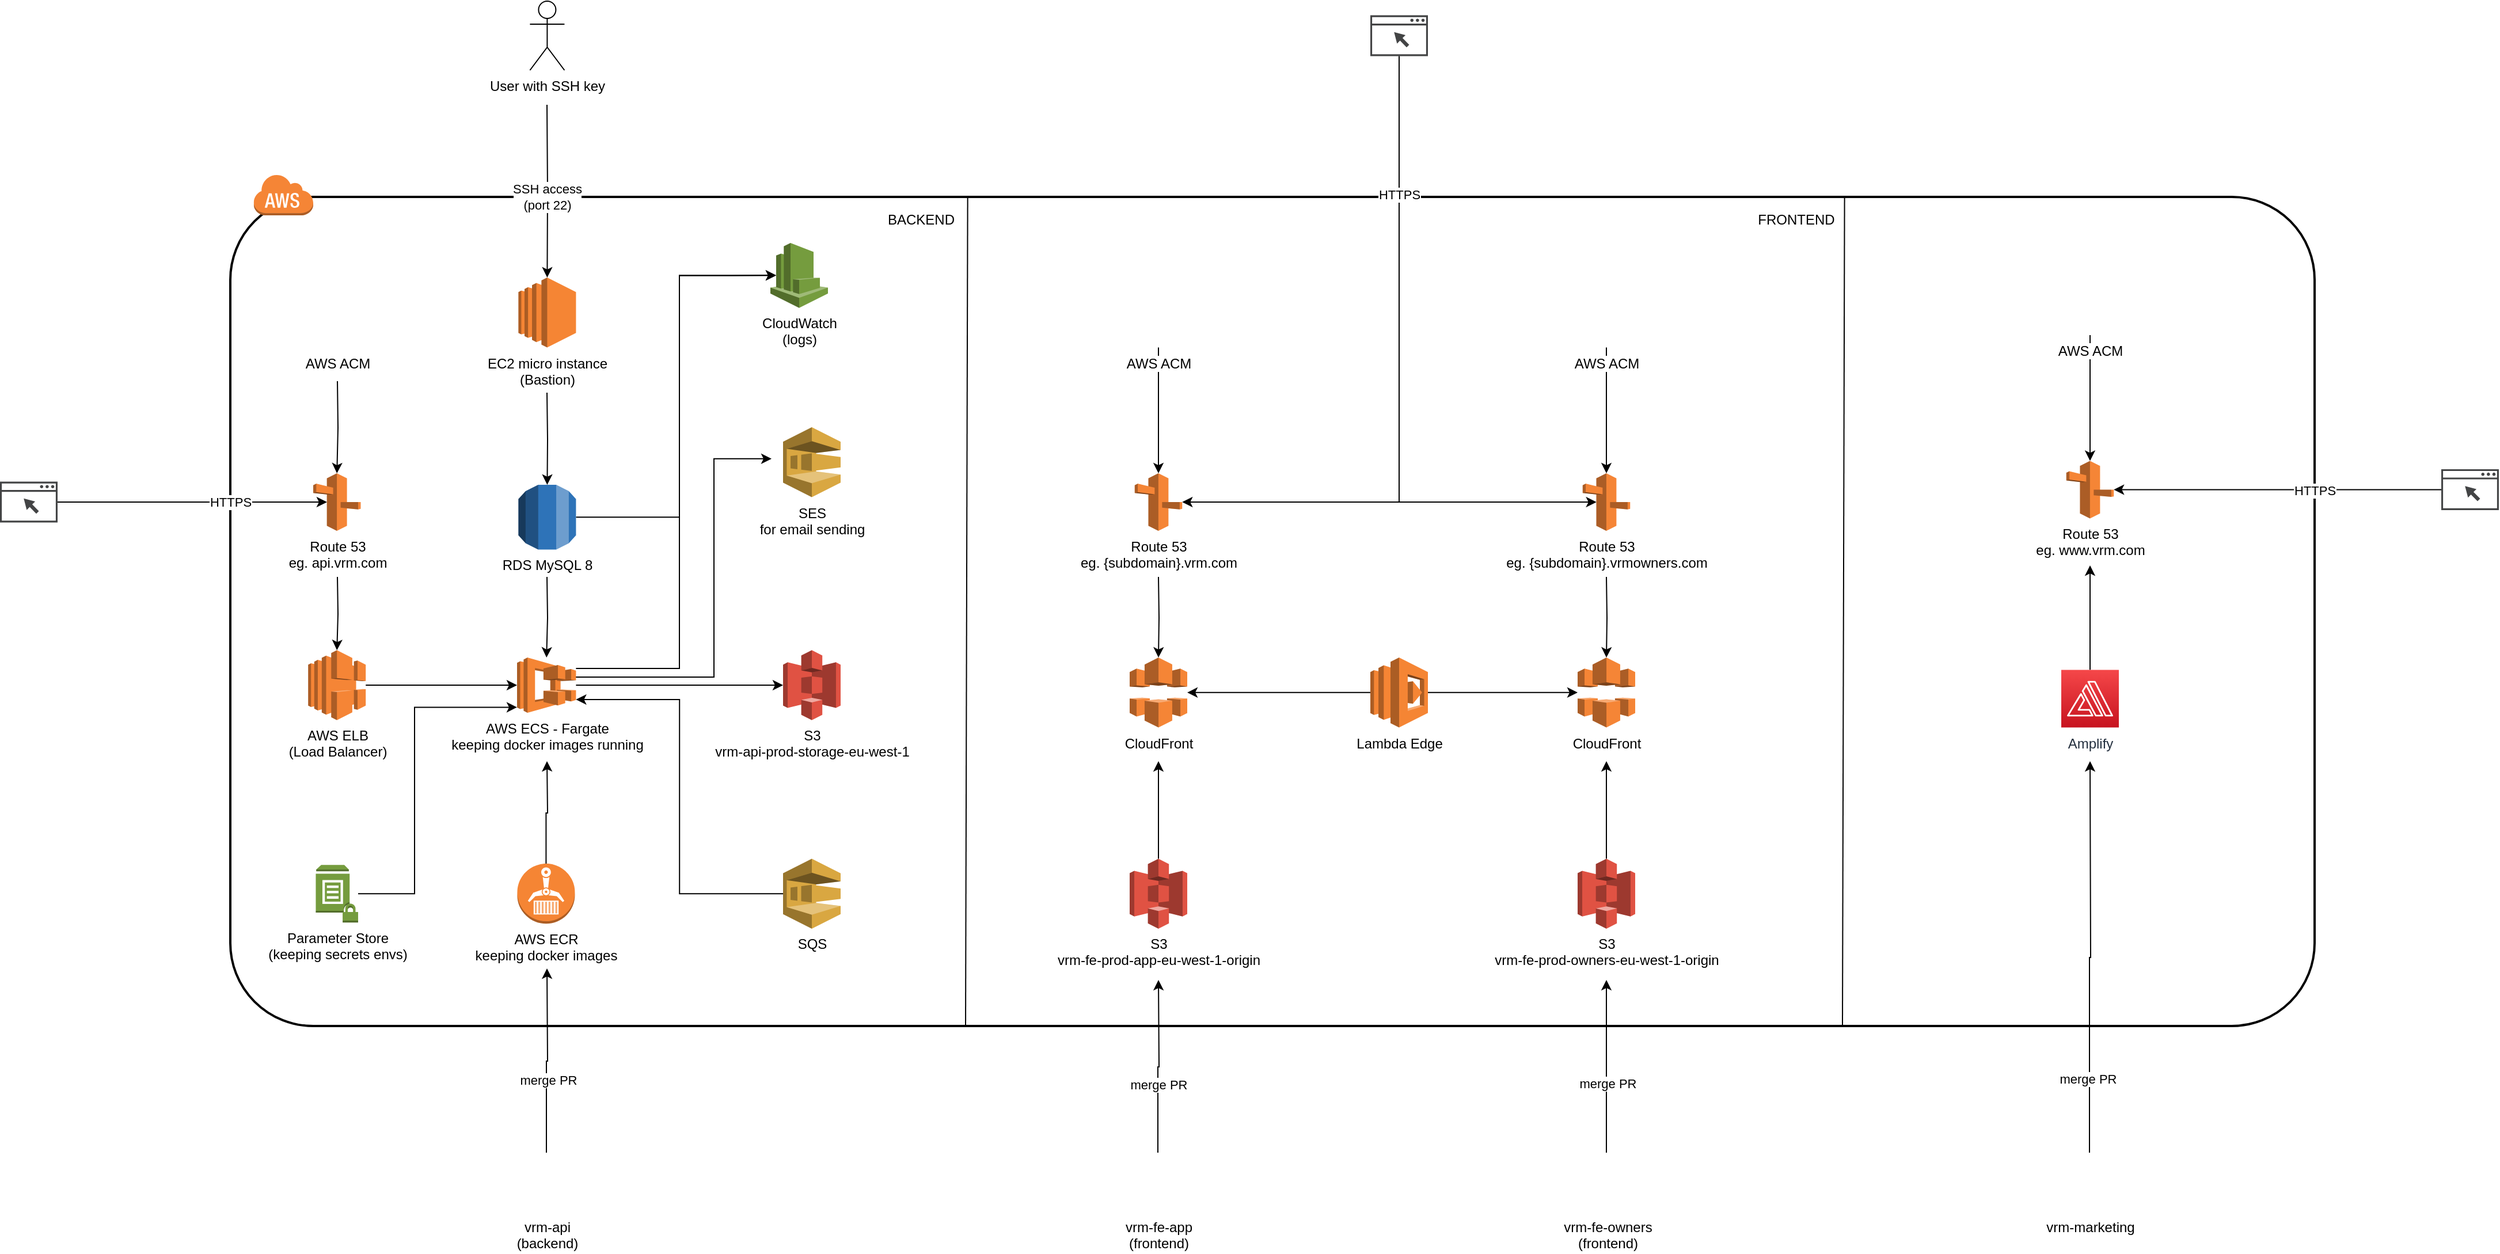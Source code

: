 <mxfile version="15.4.1" type="device"><diagram id="26xVYNg5zreDJ8hFMNU8" name="Page-1"><mxGraphModel dx="2125" dy="1978" grid="1" gridSize="10" guides="1" tooltips="1" connect="1" arrows="1" fold="1" page="1" pageScale="1" pageWidth="827" pageHeight="1169" math="0" shadow="0"><root><mxCell id="0"/><mxCell id="1" parent="0"/><mxCell id="0e-8mcNKlykbhWcScaI6-10" value="" style="rounded=1;arcSize=10;dashed=0;fillColor=none;gradientColor=none;strokeWidth=2;" parent="1" vertex="1"><mxGeometry x="-80" y="40" width="1810" height="720" as="geometry"/></mxCell><mxCell id="0e-8mcNKlykbhWcScaI6-13" style="edgeStyle=orthogonalEdgeStyle;rounded=0;orthogonalLoop=1;jettySize=auto;html=1;" parent="1" source="0e-8mcNKlykbhWcScaI6-1" edge="1"><mxGeometry relative="1" as="geometry"><mxPoint x="195" y="710" as="targetPoint"/></mxGeometry></mxCell><mxCell id="0e-8mcNKlykbhWcScaI6-17" value="merge PR" style="edgeLabel;html=1;align=center;verticalAlign=middle;resizable=0;points=[];" parent="0e-8mcNKlykbhWcScaI6-13" vertex="1" connectable="0"><mxGeometry x="-0.209" relative="1" as="geometry"><mxPoint x="1" as="offset"/></mxGeometry></mxCell><mxCell id="0e-8mcNKlykbhWcScaI6-1" value="vrm-api&lt;br&gt;(backend)" style="shape=image;html=1;verticalAlign=top;verticalLabelPosition=bottom;labelBackgroundColor=#ffffff;imageAspect=0;aspect=fixed;image=https://cdn4.iconfinder.com/data/icons/ionicons/512/icon-social-github-128.png" parent="1" vertex="1"><mxGeometry x="169" y="870" width="51" height="51" as="geometry"/></mxCell><mxCell id="0e-8mcNKlykbhWcScaI6-48" style="edgeStyle=orthogonalEdgeStyle;rounded=0;orthogonalLoop=1;jettySize=auto;html=1;" parent="1" source="0e-8mcNKlykbhWcScaI6-2" edge="1"><mxGeometry relative="1" as="geometry"><mxPoint x="726" y="720" as="targetPoint"/></mxGeometry></mxCell><mxCell id="0e-8mcNKlykbhWcScaI6-101" value="merge PR" style="edgeLabel;html=1;align=center;verticalAlign=middle;resizable=0;points=[];" parent="0e-8mcNKlykbhWcScaI6-48" vertex="1" connectable="0"><mxGeometry x="-0.216" y="1" relative="1" as="geometry"><mxPoint x="1" as="offset"/></mxGeometry></mxCell><mxCell id="0e-8mcNKlykbhWcScaI6-2" value="vrm-fe-app&lt;br&gt;(frontend)" style="shape=image;html=1;verticalAlign=top;verticalLabelPosition=bottom;labelBackgroundColor=#ffffff;imageAspect=0;aspect=fixed;image=https://cdn4.iconfinder.com/data/icons/ionicons/512/icon-social-github-128.png" parent="1" vertex="1"><mxGeometry x="700" y="870" width="51" height="51" as="geometry"/></mxCell><mxCell id="0e-8mcNKlykbhWcScaI6-69" style="edgeStyle=orthogonalEdgeStyle;rounded=0;orthogonalLoop=1;jettySize=auto;html=1;" parent="1" source="0e-8mcNKlykbhWcScaI6-5" edge="1"><mxGeometry relative="1" as="geometry"><mxPoint x="1115" y="720" as="targetPoint"/></mxGeometry></mxCell><mxCell id="0e-8mcNKlykbhWcScaI6-102" value="merge PR" style="edgeLabel;html=1;align=center;verticalAlign=middle;resizable=0;points=[];" parent="0e-8mcNKlykbhWcScaI6-69" vertex="1" connectable="0"><mxGeometry x="-0.203" relative="1" as="geometry"><mxPoint x="1" as="offset"/></mxGeometry></mxCell><mxCell id="0e-8mcNKlykbhWcScaI6-5" value="vrm-fe-owners&lt;br&gt;(frontend)" style="shape=image;html=1;verticalAlign=top;verticalLabelPosition=bottom;labelBackgroundColor=#ffffff;imageAspect=0;aspect=fixed;image=https://cdn4.iconfinder.com/data/icons/ionicons/512/icon-social-github-128.png" parent="1" vertex="1"><mxGeometry x="1090" y="870" width="51" height="51" as="geometry"/></mxCell><mxCell id="0e-8mcNKlykbhWcScaI6-16" style="edgeStyle=orthogonalEdgeStyle;rounded=0;orthogonalLoop=1;jettySize=auto;html=1;" parent="1" source="0e-8mcNKlykbhWcScaI6-7" edge="1"><mxGeometry relative="1" as="geometry"><mxPoint x="195" y="530" as="targetPoint"/></mxGeometry></mxCell><mxCell id="0e-8mcNKlykbhWcScaI6-7" value="AWS ECR&lt;br&gt;keeping docker images" style="outlineConnect=0;dashed=0;verticalLabelPosition=bottom;verticalAlign=top;align=center;html=1;shape=mxgraph.aws3.ecr;fillColor=#F58534;gradientColor=none;aspect=fixed;" parent="1" vertex="1"><mxGeometry x="169.21" y="619" width="50" height="52.18" as="geometry"/></mxCell><mxCell id="0e-8mcNKlykbhWcScaI6-11" value="" style="dashed=0;html=1;shape=mxgraph.aws3.cloud;fillColor=#F58536;gradientColor=none;dashed=0;" parent="1" vertex="1"><mxGeometry x="-60" y="20" width="52" height="36" as="geometry"/></mxCell><mxCell id="0e-8mcNKlykbhWcScaI6-54" style="edgeStyle=orthogonalEdgeStyle;rounded=0;orthogonalLoop=1;jettySize=auto;html=1;" parent="1" source="0e-8mcNKlykbhWcScaI6-14" edge="1"><mxGeometry relative="1" as="geometry"><mxPoint x="726" y="530" as="targetPoint"/></mxGeometry></mxCell><mxCell id="0e-8mcNKlykbhWcScaI6-14" value="S3&lt;br&gt;vrm-fe-prod-app-eu-west-1-origin" style="outlineConnect=0;dashed=0;verticalLabelPosition=bottom;verticalAlign=top;align=center;html=1;shape=mxgraph.aws3.s3;fillColor=#E05243;gradientColor=none;aspect=fixed;" parent="1" vertex="1"><mxGeometry x="701" y="614.7" width="50" height="60.78" as="geometry"/></mxCell><mxCell id="0e-8mcNKlykbhWcScaI6-42" style="edgeStyle=orthogonalEdgeStyle;rounded=0;orthogonalLoop=1;jettySize=auto;html=1;exitX=1;exitY=0.24;exitDx=0;exitDy=0;exitPerimeter=0;entryX=0.1;entryY=0.5;entryDx=0;entryDy=0;entryPerimeter=0;" parent="1" target="0e-8mcNKlykbhWcScaI6-41" edge="1"><mxGeometry relative="1" as="geometry"><mxPoint x="414" y="180" as="targetPoint"/><Array as="points"><mxPoint x="310" y="450"/><mxPoint x="310" y="108"/></Array><mxPoint x="220.2" y="449.52" as="sourcePoint"/></mxGeometry></mxCell><mxCell id="0e-8mcNKlykbhWcScaI6-84" style="edgeStyle=orthogonalEdgeStyle;rounded=0;orthogonalLoop=1;jettySize=auto;html=1;" parent="1" source="0e-8mcNKlykbhWcScaI6-15" target="0e-8mcNKlykbhWcScaI6-81" edge="1"><mxGeometry relative="1" as="geometry"/></mxCell><mxCell id="xnxno4dTQkVRqLrpoKu5-5" style="edgeStyle=orthogonalEdgeStyle;rounded=0;orthogonalLoop=1;jettySize=auto;html=1;entryX=0;entryY=0.5;entryDx=0;entryDy=0;entryPerimeter=0;" parent="1" edge="1"><mxGeometry relative="1" as="geometry"><mxPoint x="220" y="457" as="sourcePoint"/><mxPoint x="390" y="267.39" as="targetPoint"/><Array as="points"><mxPoint x="340" y="457"/><mxPoint x="340" y="267"/></Array></mxGeometry></mxCell><mxCell id="0e-8mcNKlykbhWcScaI6-15" value="AWS ECS - Fargate&lt;br&gt;keeping docker images running" style="outlineConnect=0;dashed=0;verticalLabelPosition=bottom;verticalAlign=top;align=center;html=1;shape=mxgraph.aws3.ecs;fillColor=#F58534;gradientColor=none;aspect=fixed;" parent="1" vertex="1"><mxGeometry x="169" y="440" width="51.2" height="48" as="geometry"/></mxCell><mxCell id="0e-8mcNKlykbhWcScaI6-39" style="edgeStyle=orthogonalEdgeStyle;rounded=0;orthogonalLoop=1;jettySize=auto;html=1;" parent="1" target="0e-8mcNKlykbhWcScaI6-38" edge="1"><mxGeometry relative="1" as="geometry"><mxPoint x="13" y="370" as="sourcePoint"/></mxGeometry></mxCell><mxCell id="0e-8mcNKlykbhWcScaI6-18" value="Route 53&lt;br&gt;eg. api.vrm.com" style="outlineConnect=0;dashed=0;verticalLabelPosition=bottom;verticalAlign=top;align=center;html=1;shape=mxgraph.aws3.route_53;fillColor=#F58536;gradientColor=none;aspect=fixed;" parent="1" vertex="1"><mxGeometry x="-8" y="280" width="41.23" height="50" as="geometry"/></mxCell><mxCell id="0e-8mcNKlykbhWcScaI6-20" style="edgeStyle=orthogonalEdgeStyle;rounded=0;orthogonalLoop=1;jettySize=auto;html=1;" parent="1" target="0e-8mcNKlykbhWcScaI6-15" edge="1"><mxGeometry relative="1" as="geometry"><mxPoint x="195" y="370" as="sourcePoint"/></mxGeometry></mxCell><mxCell id="xnxno4dTQkVRqLrpoKu5-3" style="edgeStyle=orthogonalEdgeStyle;rounded=0;orthogonalLoop=1;jettySize=auto;html=1;entryX=0.1;entryY=0.5;entryDx=0;entryDy=0;entryPerimeter=0;" parent="1" source="0e-8mcNKlykbhWcScaI6-19" target="0e-8mcNKlykbhWcScaI6-41" edge="1"><mxGeometry relative="1" as="geometry"><Array as="points"><mxPoint x="310" y="318"/><mxPoint x="310" y="108"/></Array></mxGeometry></mxCell><mxCell id="0e-8mcNKlykbhWcScaI6-19" value="RDS MySQL 8" style="outlineConnect=0;dashed=0;verticalLabelPosition=bottom;verticalAlign=top;align=center;html=1;shape=mxgraph.aws3.rds;fillColor=#2E73B8;gradientColor=none;aspect=fixed;" parent="1" vertex="1"><mxGeometry x="170.2" y="290" width="50" height="56.25" as="geometry"/></mxCell><mxCell id="0e-8mcNKlykbhWcScaI6-24" style="edgeStyle=orthogonalEdgeStyle;rounded=0;orthogonalLoop=1;jettySize=auto;html=1;entryX=0.5;entryY=0;entryDx=0;entryDy=0;entryPerimeter=0;" parent="1" target="0e-8mcNKlykbhWcScaI6-19" edge="1"><mxGeometry relative="1" as="geometry"><mxPoint x="195" y="210" as="sourcePoint"/></mxGeometry></mxCell><mxCell id="0e-8mcNKlykbhWcScaI6-21" value="EC2 micro instance&lt;br&gt;(Bastion)&lt;br&gt;" style="outlineConnect=0;dashed=0;verticalLabelPosition=bottom;verticalAlign=top;align=center;html=1;shape=mxgraph.aws3.ec2;fillColor=#F58534;gradientColor=none;aspect=fixed;" parent="1" vertex="1"><mxGeometry x="170.2" y="110" width="50" height="60.78" as="geometry"/></mxCell><mxCell id="0e-8mcNKlykbhWcScaI6-26" style="edgeStyle=orthogonalEdgeStyle;rounded=0;orthogonalLoop=1;jettySize=auto;html=1;" parent="1" target="0e-8mcNKlykbhWcScaI6-21" edge="1"><mxGeometry relative="1" as="geometry"><mxPoint x="195" y="-40" as="sourcePoint"/></mxGeometry></mxCell><mxCell id="0e-8mcNKlykbhWcScaI6-31" value="SSH access&lt;br&gt;(port 22)" style="edgeLabel;html=1;align=center;verticalAlign=middle;resizable=0;points=[];" parent="0e-8mcNKlykbhWcScaI6-26" vertex="1" connectable="0"><mxGeometry x="-0.081" y="-2" relative="1" as="geometry"><mxPoint x="1" y="11" as="offset"/></mxGeometry></mxCell><mxCell id="0e-8mcNKlykbhWcScaI6-25" value="User with SSH key" style="shape=umlActor;verticalLabelPosition=bottom;verticalAlign=top;html=1;outlineConnect=0;" parent="1" vertex="1"><mxGeometry x="180.2" y="-130" width="30" height="60" as="geometry"/></mxCell><mxCell id="0e-8mcNKlykbhWcScaI6-34" style="edgeStyle=orthogonalEdgeStyle;rounded=0;orthogonalLoop=1;jettySize=auto;html=1;entryX=0.29;entryY=0.5;entryDx=0;entryDy=0;entryPerimeter=0;" parent="1" source="0e-8mcNKlykbhWcScaI6-33" target="0e-8mcNKlykbhWcScaI6-18" edge="1"><mxGeometry relative="1" as="geometry"/></mxCell><mxCell id="0e-8mcNKlykbhWcScaI6-35" value="HTTPS" style="edgeLabel;html=1;align=center;verticalAlign=middle;resizable=0;points=[];" parent="0e-8mcNKlykbhWcScaI6-34" vertex="1" connectable="0"><mxGeometry x="0.163" relative="1" as="geometry"><mxPoint x="14" as="offset"/></mxGeometry></mxCell><mxCell id="0e-8mcNKlykbhWcScaI6-33" value="" style="sketch=0;pointerEvents=1;shadow=0;dashed=0;html=1;strokeColor=none;fillColor=#434445;aspect=fixed;labelPosition=center;verticalLabelPosition=bottom;verticalAlign=top;align=center;outlineConnect=0;shape=mxgraph.vvd.web_browser;" parent="1" vertex="1"><mxGeometry x="-280" y="287.25" width="50" height="35.5" as="geometry"/></mxCell><mxCell id="0e-8mcNKlykbhWcScaI6-37" style="edgeStyle=orthogonalEdgeStyle;rounded=0;orthogonalLoop=1;jettySize=auto;html=1;" parent="1" target="0e-8mcNKlykbhWcScaI6-18" edge="1"><mxGeometry relative="1" as="geometry"><mxPoint x="13" y="200" as="sourcePoint"/></mxGeometry></mxCell><mxCell id="0e-8mcNKlykbhWcScaI6-36" value="AWS ACM" style="shape=image;html=1;verticalAlign=top;verticalLabelPosition=bottom;labelBackgroundColor=#ffffff;imageAspect=0;aspect=fixed;image=https://cdn4.iconfinder.com/data/icons/logos-brands-5/24/acm-128.png" parent="1" vertex="1"><mxGeometry x="-12.39" y="120.78" width="50" height="50" as="geometry"/></mxCell><mxCell id="0e-8mcNKlykbhWcScaI6-40" style="edgeStyle=orthogonalEdgeStyle;rounded=0;orthogonalLoop=1;jettySize=auto;html=1;" parent="1" source="0e-8mcNKlykbhWcScaI6-38" target="0e-8mcNKlykbhWcScaI6-15" edge="1"><mxGeometry relative="1" as="geometry"/></mxCell><mxCell id="0e-8mcNKlykbhWcScaI6-38" value="AWS ELB&lt;br&gt;(Load Balancer)" style="outlineConnect=0;dashed=0;verticalLabelPosition=bottom;verticalAlign=top;align=center;html=1;shape=mxgraph.aws3.elastic_load_balancing;fillColor=#F58536;gradientColor=none;aspect=fixed;" parent="1" vertex="1"><mxGeometry x="-12.39" y="433.61" width="50" height="60.78" as="geometry"/></mxCell><mxCell id="0e-8mcNKlykbhWcScaI6-41" value="CloudWatch&lt;br&gt;(logs)" style="outlineConnect=0;dashed=0;verticalLabelPosition=bottom;verticalAlign=top;align=center;html=1;shape=mxgraph.aws3.cloudwatch;fillColor=#759C3E;gradientColor=none;aspect=fixed;" parent="1" vertex="1"><mxGeometry x="389" y="80" width="50" height="56.36" as="geometry"/></mxCell><mxCell id="0e-8mcNKlykbhWcScaI6-45" style="edgeStyle=orthogonalEdgeStyle;rounded=0;orthogonalLoop=1;jettySize=auto;html=1;entryX=0;entryY=0.9;entryDx=0;entryDy=0;entryPerimeter=0;" parent="1" source="0e-8mcNKlykbhWcScaI6-44" target="0e-8mcNKlykbhWcScaI6-15" edge="1"><mxGeometry relative="1" as="geometry"><Array as="points"><mxPoint x="80" y="645"/><mxPoint x="80" y="483"/></Array></mxGeometry></mxCell><mxCell id="0e-8mcNKlykbhWcScaI6-44" value="Parameter Store&lt;br&gt;(keeping secrets envs)" style="outlineConnect=0;dashed=0;verticalLabelPosition=bottom;verticalAlign=top;align=center;html=1;shape=mxgraph.aws3.parameter_store;fillColor=#759C3E;gradientColor=none;aspect=fixed;" parent="1" vertex="1"><mxGeometry x="-5.77" y="620.09" width="36.76" height="50" as="geometry"/></mxCell><mxCell id="0e-8mcNKlykbhWcScaI6-47" style="edgeStyle=orthogonalEdgeStyle;rounded=0;orthogonalLoop=1;jettySize=auto;html=1;entryX=1;entryY=0.76;entryDx=0;entryDy=0;entryPerimeter=0;" parent="1" source="0e-8mcNKlykbhWcScaI6-46" target="0e-8mcNKlykbhWcScaI6-15" edge="1"><mxGeometry relative="1" as="geometry"/></mxCell><mxCell id="0e-8mcNKlykbhWcScaI6-46" value="SQS" style="outlineConnect=0;dashed=0;verticalLabelPosition=bottom;verticalAlign=top;align=center;html=1;shape=mxgraph.aws3.sqs;fillColor=#D9A741;gradientColor=none;aspect=fixed;" parent="1" vertex="1"><mxGeometry x="400" y="614.7" width="50" height="60.78" as="geometry"/></mxCell><mxCell id="0e-8mcNKlykbhWcScaI6-51" value="CloudFront" style="outlineConnect=0;dashed=0;verticalLabelPosition=bottom;verticalAlign=top;align=center;html=1;shape=mxgraph.aws3.cloudfront;fillColor=#F58536;gradientColor=none;aspect=fixed;" parent="1" vertex="1"><mxGeometry x="701" y="440" width="50" height="60.78" as="geometry"/></mxCell><mxCell id="0e-8mcNKlykbhWcScaI6-60" style="edgeStyle=orthogonalEdgeStyle;rounded=0;orthogonalLoop=1;jettySize=auto;html=1;" parent="1" target="0e-8mcNKlykbhWcScaI6-51" edge="1"><mxGeometry relative="1" as="geometry"><mxPoint x="726" y="370" as="sourcePoint"/></mxGeometry></mxCell><mxCell id="0e-8mcNKlykbhWcScaI6-56" value="Route 53&lt;br&gt;eg. {subdomain}.vrm.com" style="outlineConnect=0;dashed=0;verticalLabelPosition=bottom;verticalAlign=top;align=center;html=1;shape=mxgraph.aws3.route_53;fillColor=#F58536;gradientColor=none;aspect=fixed;" parent="1" vertex="1"><mxGeometry x="705.39" y="280" width="41.23" height="50" as="geometry"/></mxCell><mxCell id="0e-8mcNKlykbhWcScaI6-61" style="edgeStyle=orthogonalEdgeStyle;rounded=0;orthogonalLoop=1;jettySize=auto;html=1;" parent="1" source="0e-8mcNKlykbhWcScaI6-57" target="0e-8mcNKlykbhWcScaI6-56" edge="1"><mxGeometry relative="1" as="geometry"/></mxCell><mxCell id="0e-8mcNKlykbhWcScaI6-57" value="AWS ACM" style="shape=image;html=1;verticalAlign=top;verticalLabelPosition=bottom;labelBackgroundColor=#ffffff;imageAspect=0;aspect=fixed;image=https://cdn4.iconfinder.com/data/icons/logos-brands-5/24/acm-128.png" parent="1" vertex="1"><mxGeometry x="701" y="120.78" width="50" height="50" as="geometry"/></mxCell><mxCell id="0e-8mcNKlykbhWcScaI6-62" style="edgeStyle=orthogonalEdgeStyle;rounded=0;orthogonalLoop=1;jettySize=auto;html=1;" parent="1" source="0e-8mcNKlykbhWcScaI6-63" edge="1"><mxGeometry relative="1" as="geometry"><mxPoint x="1115" y="530" as="targetPoint"/></mxGeometry></mxCell><mxCell id="0e-8mcNKlykbhWcScaI6-63" value="S3&lt;br&gt;vrm-fe-prod-owners-eu-west-1-origin" style="outlineConnect=0;dashed=0;verticalLabelPosition=bottom;verticalAlign=top;align=center;html=1;shape=mxgraph.aws3.s3;fillColor=#E05243;gradientColor=none;aspect=fixed;" parent="1" vertex="1"><mxGeometry x="1090" y="614.7" width="50" height="60.78" as="geometry"/></mxCell><mxCell id="0e-8mcNKlykbhWcScaI6-64" value="CloudFront" style="outlineConnect=0;dashed=0;verticalLabelPosition=bottom;verticalAlign=top;align=center;html=1;shape=mxgraph.aws3.cloudfront;fillColor=#F58536;gradientColor=none;aspect=fixed;" parent="1" vertex="1"><mxGeometry x="1090" y="440" width="50" height="60.78" as="geometry"/></mxCell><mxCell id="0e-8mcNKlykbhWcScaI6-65" style="edgeStyle=orthogonalEdgeStyle;rounded=0;orthogonalLoop=1;jettySize=auto;html=1;" parent="1" target="0e-8mcNKlykbhWcScaI6-64" edge="1"><mxGeometry relative="1" as="geometry"><mxPoint x="1115" y="370" as="sourcePoint"/></mxGeometry></mxCell><mxCell id="0e-8mcNKlykbhWcScaI6-66" value="Route 53&lt;br&gt;eg. {subdomain}.vrmowners.com" style="outlineConnect=0;dashed=0;verticalLabelPosition=bottom;verticalAlign=top;align=center;html=1;shape=mxgraph.aws3.route_53;fillColor=#F58536;gradientColor=none;aspect=fixed;" parent="1" vertex="1"><mxGeometry x="1094.39" y="280" width="41.23" height="50" as="geometry"/></mxCell><mxCell id="0e-8mcNKlykbhWcScaI6-67" style="edgeStyle=orthogonalEdgeStyle;rounded=0;orthogonalLoop=1;jettySize=auto;html=1;" parent="1" source="0e-8mcNKlykbhWcScaI6-68" target="0e-8mcNKlykbhWcScaI6-66" edge="1"><mxGeometry relative="1" as="geometry"/></mxCell><mxCell id="0e-8mcNKlykbhWcScaI6-68" value="AWS ACM" style="shape=image;html=1;verticalAlign=top;verticalLabelPosition=bottom;labelBackgroundColor=#ffffff;imageAspect=0;aspect=fixed;image=https://cdn4.iconfinder.com/data/icons/logos-brands-5/24/acm-128.png" parent="1" vertex="1"><mxGeometry x="1090" y="120.78" width="50" height="50" as="geometry"/></mxCell><mxCell id="0e-8mcNKlykbhWcScaI6-74" style="edgeStyle=orthogonalEdgeStyle;rounded=0;orthogonalLoop=1;jettySize=auto;html=1;entryX=1;entryY=0.5;entryDx=0;entryDy=0;entryPerimeter=0;" parent="1" source="0e-8mcNKlykbhWcScaI6-73" target="0e-8mcNKlykbhWcScaI6-56" edge="1"><mxGeometry relative="1" as="geometry"><Array as="points"><mxPoint x="935" y="305"/></Array></mxGeometry></mxCell><mxCell id="0e-8mcNKlykbhWcScaI6-75" style="edgeStyle=orthogonalEdgeStyle;rounded=0;orthogonalLoop=1;jettySize=auto;html=1;entryX=0.29;entryY=0.5;entryDx=0;entryDy=0;entryPerimeter=0;" parent="1" source="0e-8mcNKlykbhWcScaI6-73" target="0e-8mcNKlykbhWcScaI6-66" edge="1"><mxGeometry relative="1" as="geometry"><Array as="points"><mxPoint x="935" y="305"/></Array></mxGeometry></mxCell><mxCell id="0e-8mcNKlykbhWcScaI6-76" value="HTTPS" style="edgeLabel;html=1;align=center;verticalAlign=middle;resizable=0;points=[];" parent="0e-8mcNKlykbhWcScaI6-75" vertex="1" connectable="0"><mxGeometry x="-0.62" y="-1" relative="1" as="geometry"><mxPoint x="1" y="14" as="offset"/></mxGeometry></mxCell><mxCell id="0e-8mcNKlykbhWcScaI6-73" value="" style="sketch=0;pointerEvents=1;shadow=0;dashed=0;html=1;strokeColor=none;fillColor=#434445;aspect=fixed;labelPosition=center;verticalLabelPosition=bottom;verticalAlign=top;align=center;outlineConnect=0;shape=mxgraph.vvd.web_browser;" parent="1" vertex="1"><mxGeometry x="910" y="-117.75" width="50" height="35.5" as="geometry"/></mxCell><mxCell id="0e-8mcNKlykbhWcScaI6-77" value="" style="endArrow=none;html=1;entryX=0.372;entryY=0.001;entryDx=0;entryDy=0;entryPerimeter=0;exitX=0.371;exitY=1;exitDx=0;exitDy=0;exitPerimeter=0;" parent="1" edge="1"><mxGeometry width="50" height="50" relative="1" as="geometry"><mxPoint x="558.51" y="760" as="sourcePoint"/><mxPoint x="560.32" y="40.72" as="targetPoint"/></mxGeometry></mxCell><mxCell id="0e-8mcNKlykbhWcScaI6-78" value="BACKEND" style="text;html=1;strokeColor=none;fillColor=none;align=center;verticalAlign=middle;whiteSpace=wrap;rounded=0;" parent="1" vertex="1"><mxGeometry x="500" y="50" width="40" height="20" as="geometry"/></mxCell><mxCell id="0e-8mcNKlykbhWcScaI6-79" value="FRONTEND" style="text;html=1;strokeColor=none;fillColor=none;align=center;verticalAlign=middle;whiteSpace=wrap;rounded=0;" parent="1" vertex="1"><mxGeometry x="1260" y="50" width="40" height="20" as="geometry"/></mxCell><mxCell id="0e-8mcNKlykbhWcScaI6-80" value="" style="endArrow=none;html=1;entryX=0.372;entryY=0.001;entryDx=0;entryDy=0;entryPerimeter=0;exitX=0.371;exitY=1;exitDx=0;exitDy=0;exitPerimeter=0;" parent="1" edge="1"><mxGeometry width="50" height="50" relative="1" as="geometry"><mxPoint x="1320.0" y="759.28" as="sourcePoint"/><mxPoint x="1321.81" y="40.0" as="targetPoint"/></mxGeometry></mxCell><mxCell id="0e-8mcNKlykbhWcScaI6-81" value="S3&lt;br&gt;vrm-api-prod-storage-eu-west-1" style="outlineConnect=0;dashed=0;verticalLabelPosition=bottom;verticalAlign=top;align=center;html=1;shape=mxgraph.aws3.s3;fillColor=#E05243;gradientColor=none;aspect=fixed;" parent="1" vertex="1"><mxGeometry x="400" y="433.61" width="50" height="60.78" as="geometry"/></mxCell><mxCell id="0e-8mcNKlykbhWcScaI6-91" style="edgeStyle=orthogonalEdgeStyle;rounded=0;orthogonalLoop=1;jettySize=auto;html=1;" parent="1" source="0e-8mcNKlykbhWcScaI6-87" edge="1"><mxGeometry relative="1" as="geometry"><mxPoint x="1535" y="360" as="targetPoint"/></mxGeometry></mxCell><mxCell id="0e-8mcNKlykbhWcScaI6-87" value="Amplify" style="sketch=0;points=[[0,0,0],[0.25,0,0],[0.5,0,0],[0.75,0,0],[1,0,0],[0,1,0],[0.25,1,0],[0.5,1,0],[0.75,1,0],[1,1,0],[0,0.25,0],[0,0.5,0],[0,0.75,0],[1,0.25,0],[1,0.5,0],[1,0.75,0]];outlineConnect=0;fontColor=#232F3E;gradientColor=#F54749;gradientDirection=north;fillColor=#C7131F;strokeColor=#ffffff;dashed=0;verticalLabelPosition=bottom;verticalAlign=top;align=center;html=1;fontSize=12;fontStyle=0;aspect=fixed;shape=mxgraph.aws4.resourceIcon;resIcon=mxgraph.aws4.amplify;" parent="1" vertex="1"><mxGeometry x="1510" y="450.78" width="50" height="50" as="geometry"/></mxCell><mxCell id="0e-8mcNKlykbhWcScaI6-88" value="Route 53&lt;br&gt;eg. www.vrm.com" style="outlineConnect=0;dashed=0;verticalLabelPosition=bottom;verticalAlign=top;align=center;html=1;shape=mxgraph.aws3.route_53;fillColor=#F58536;gradientColor=none;aspect=fixed;" parent="1" vertex="1"><mxGeometry x="1514.39" y="269.22" width="41.23" height="50" as="geometry"/></mxCell><mxCell id="0e-8mcNKlykbhWcScaI6-92" style="edgeStyle=orthogonalEdgeStyle;rounded=0;orthogonalLoop=1;jettySize=auto;html=1;" parent="1" source="0e-8mcNKlykbhWcScaI6-89" target="0e-8mcNKlykbhWcScaI6-88" edge="1"><mxGeometry relative="1" as="geometry"/></mxCell><mxCell id="0e-8mcNKlykbhWcScaI6-89" value="AWS ACM" style="shape=image;html=1;verticalAlign=top;verticalLabelPosition=bottom;labelBackgroundColor=#ffffff;imageAspect=0;aspect=fixed;image=https://cdn4.iconfinder.com/data/icons/logos-brands-5/24/acm-128.png" parent="1" vertex="1"><mxGeometry x="1510" y="110" width="50" height="50" as="geometry"/></mxCell><mxCell id="0e-8mcNKlykbhWcScaI6-94" style="edgeStyle=orthogonalEdgeStyle;rounded=0;orthogonalLoop=1;jettySize=auto;html=1;" parent="1" source="0e-8mcNKlykbhWcScaI6-93" target="0e-8mcNKlykbhWcScaI6-88" edge="1"><mxGeometry relative="1" as="geometry"/></mxCell><mxCell id="0e-8mcNKlykbhWcScaI6-95" value="HTTPS" style="edgeLabel;html=1;align=center;verticalAlign=middle;resizable=0;points=[];" parent="0e-8mcNKlykbhWcScaI6-94" vertex="1" connectable="0"><mxGeometry x="-0.381" y="5" relative="1" as="geometry"><mxPoint x="-22" y="-5" as="offset"/></mxGeometry></mxCell><mxCell id="0e-8mcNKlykbhWcScaI6-93" value="" style="sketch=0;pointerEvents=1;shadow=0;dashed=0;html=1;strokeColor=none;fillColor=#434445;aspect=fixed;labelPosition=center;verticalLabelPosition=bottom;verticalAlign=top;align=center;outlineConnect=0;shape=mxgraph.vvd.web_browser;" parent="1" vertex="1"><mxGeometry x="1840" y="276.47" width="50" height="35.5" as="geometry"/></mxCell><mxCell id="0e-8mcNKlykbhWcScaI6-97" style="edgeStyle=orthogonalEdgeStyle;rounded=0;orthogonalLoop=1;jettySize=auto;html=1;" parent="1" source="0e-8mcNKlykbhWcScaI6-96" edge="1"><mxGeometry relative="1" as="geometry"><mxPoint x="1535" y="530" as="targetPoint"/></mxGeometry></mxCell><mxCell id="0e-8mcNKlykbhWcScaI6-103" value="merge PR" style="edgeLabel;html=1;align=center;verticalAlign=middle;resizable=0;points=[];" parent="0e-8mcNKlykbhWcScaI6-97" vertex="1" connectable="0"><mxGeometry x="-0.624" y="3" relative="1" as="geometry"><mxPoint x="1" as="offset"/></mxGeometry></mxCell><mxCell id="0e-8mcNKlykbhWcScaI6-96" value="vrm-marketing" style="shape=image;html=1;verticalAlign=top;verticalLabelPosition=bottom;labelBackgroundColor=#ffffff;imageAspect=0;aspect=fixed;image=https://cdn4.iconfinder.com/data/icons/ionicons/512/icon-social-github-128.png" parent="1" vertex="1"><mxGeometry x="1509.0" y="870" width="51" height="51" as="geometry"/></mxCell><mxCell id="0e-8mcNKlykbhWcScaI6-99" style="edgeStyle=orthogonalEdgeStyle;rounded=0;orthogonalLoop=1;jettySize=auto;html=1;" parent="1" source="0e-8mcNKlykbhWcScaI6-98" target="0e-8mcNKlykbhWcScaI6-64" edge="1"><mxGeometry relative="1" as="geometry"/></mxCell><mxCell id="0e-8mcNKlykbhWcScaI6-100" style="edgeStyle=orthogonalEdgeStyle;rounded=0;orthogonalLoop=1;jettySize=auto;html=1;" parent="1" source="0e-8mcNKlykbhWcScaI6-98" target="0e-8mcNKlykbhWcScaI6-51" edge="1"><mxGeometry relative="1" as="geometry"/></mxCell><mxCell id="0e-8mcNKlykbhWcScaI6-98" value="Lambda Edge" style="outlineConnect=0;dashed=0;verticalLabelPosition=bottom;verticalAlign=top;align=center;html=1;shape=mxgraph.aws3.lambda;fillColor=#F58534;gradientColor=none;aspect=fixed;" parent="1" vertex="1"><mxGeometry x="910" y="440" width="50" height="60.78" as="geometry"/></mxCell><mxCell id="xnxno4dTQkVRqLrpoKu5-1" value="SES&lt;br&gt;for email sending" style="outlineConnect=0;dashed=0;verticalLabelPosition=bottom;verticalAlign=top;align=center;html=1;shape=mxgraph.aws3.sqs;fillColor=#D9A741;gradientColor=none;aspect=fixed;" parent="1" vertex="1"><mxGeometry x="400" y="240" width="50" height="60.78" as="geometry"/></mxCell></root></mxGraphModel></diagram></mxfile>